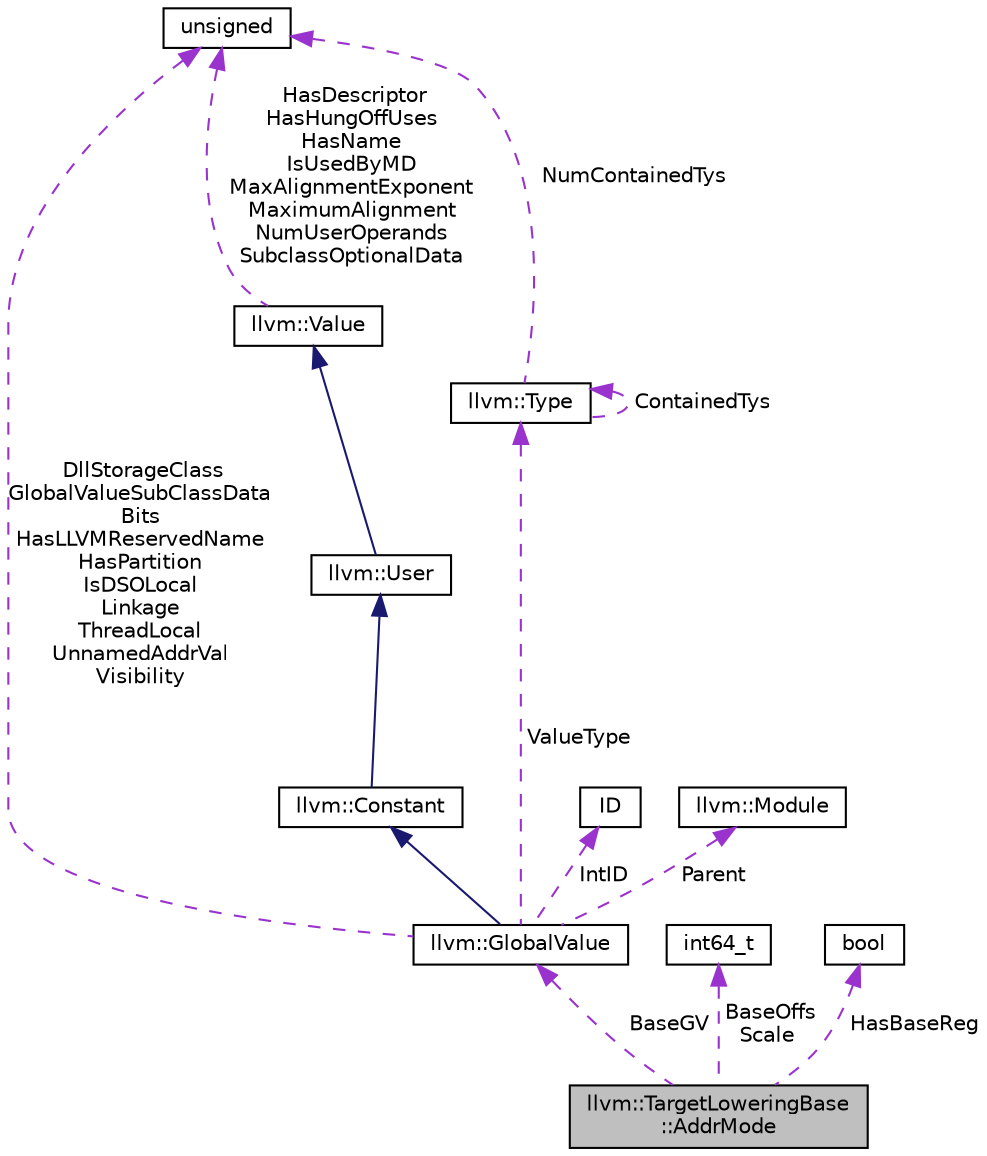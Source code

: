 digraph "llvm::TargetLoweringBase::AddrMode"
{
 // LATEX_PDF_SIZE
  bgcolor="transparent";
  edge [fontname="Helvetica",fontsize="10",labelfontname="Helvetica",labelfontsize="10"];
  node [fontname="Helvetica",fontsize="10",shape="box"];
  Node1 [label="llvm::TargetLoweringBase\l::AddrMode",height=0.2,width=0.4,color="black", fillcolor="grey75", style="filled", fontcolor="black",tooltip="This represents an addressing mode of: BaseGV + BaseOffs + BaseReg + Scale*ScaleReg If BaseGV is null..."];
  Node2 -> Node1 [dir="back",color="darkorchid3",fontsize="10",style="dashed",label=" BaseGV" ,fontname="Helvetica"];
  Node2 [label="llvm::GlobalValue",height=0.2,width=0.4,color="black",URL="$classllvm_1_1GlobalValue.html",tooltip=" "];
  Node3 -> Node2 [dir="back",color="midnightblue",fontsize="10",style="solid",fontname="Helvetica"];
  Node3 [label="llvm::Constant",height=0.2,width=0.4,color="black",URL="$classllvm_1_1Constant.html",tooltip="This is an important base class in LLVM."];
  Node4 -> Node3 [dir="back",color="midnightblue",fontsize="10",style="solid",fontname="Helvetica"];
  Node4 [label="llvm::User",height=0.2,width=0.4,color="black",URL="$classllvm_1_1User.html",tooltip=" "];
  Node5 -> Node4 [dir="back",color="midnightblue",fontsize="10",style="solid",fontname="Helvetica"];
  Node5 [label="llvm::Value",height=0.2,width=0.4,color="black",URL="$classllvm_1_1Value.html",tooltip="LLVM Value Representation."];
  Node6 -> Node5 [dir="back",color="darkorchid3",fontsize="10",style="dashed",label=" HasDescriptor\nHasHungOffUses\nHasName\nIsUsedByMD\nMaxAlignmentExponent\nMaximumAlignment\nNumUserOperands\nSubclassOptionalData" ,fontname="Helvetica"];
  Node6 [label="unsigned",height=0.2,width=0.4,color="black",URL="$classunsigned.html",tooltip=" "];
  Node7 -> Node2 [dir="back",color="darkorchid3",fontsize="10",style="dashed",label=" ValueType" ,fontname="Helvetica"];
  Node7 [label="llvm::Type",height=0.2,width=0.4,color="black",URL="$classllvm_1_1Type.html",tooltip="The instances of the Type class are immutable: once they are created, they are never changed."];
  Node6 -> Node7 [dir="back",color="darkorchid3",fontsize="10",style="dashed",label=" NumContainedTys" ,fontname="Helvetica"];
  Node7 -> Node7 [dir="back",color="darkorchid3",fontsize="10",style="dashed",label=" ContainedTys" ,fontname="Helvetica"];
  Node6 -> Node2 [dir="back",color="darkorchid3",fontsize="10",style="dashed",label=" DllStorageClass\nGlobalValueSubClassData\lBits\nHasLLVMReservedName\nHasPartition\nIsDSOLocal\nLinkage\nThreadLocal\nUnnamedAddrVal\nVisibility" ,fontname="Helvetica"];
  Node8 -> Node2 [dir="back",color="darkorchid3",fontsize="10",style="dashed",label=" IntID" ,fontname="Helvetica"];
  Node8 [label="ID",height=0.2,width=0.4,color="black",tooltip=" "];
  Node9 -> Node2 [dir="back",color="darkorchid3",fontsize="10",style="dashed",label=" Parent" ,fontname="Helvetica"];
  Node9 [label="llvm::Module",height=0.2,width=0.4,color="black",URL="$classllvm_1_1Module.html",tooltip="A Module instance is used to store all the information related to an LLVM module."];
  Node10 -> Node1 [dir="back",color="darkorchid3",fontsize="10",style="dashed",label=" BaseOffs\nScale" ,fontname="Helvetica"];
  Node10 [label="int64_t",height=0.2,width=0.4,color="black",tooltip=" "];
  Node11 -> Node1 [dir="back",color="darkorchid3",fontsize="10",style="dashed",label=" HasBaseReg" ,fontname="Helvetica"];
  Node11 [label="bool",height=0.2,width=0.4,color="black",URL="$classbool.html",tooltip=" "];
}
